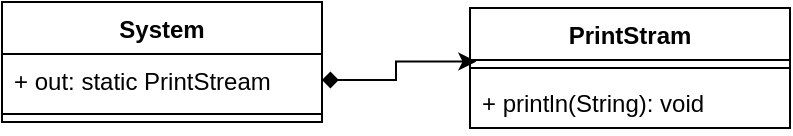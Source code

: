 <mxfile version="13.4.5" type="device"><diagram id="WqeElaEgl5V3_7Ud3Ash" name="Page-1"><mxGraphModel dx="1024" dy="592" grid="1" gridSize="10" guides="1" tooltips="1" connect="1" arrows="1" fold="1" page="1" pageScale="1" pageWidth="827" pageHeight="1169" math="0" shadow="0"><root><mxCell id="0"/><mxCell id="1" parent="0"/><mxCell id="18pM9L9nGTLOMCeUFf05-4" style="edgeStyle=orthogonalEdgeStyle;rounded=0;orthogonalLoop=1;jettySize=auto;html=1;exitX=1;exitY=0.5;exitDx=0;exitDy=0;entryX=0.02;entryY=-0.277;entryDx=0;entryDy=0;entryPerimeter=0;startArrow=diamond;startFill=1;" edge="1" parent="1" source="18pM9L9nGTLOMCeUFf05-6" target="18pM9L9nGTLOMCeUFf05-3"><mxGeometry relative="1" as="geometry"/></mxCell><mxCell id="18pM9L9nGTLOMCeUFf05-1" value="PrintStram" style="swimlane;fontStyle=1;align=center;verticalAlign=top;childLayout=stackLayout;horizontal=1;startSize=26;horizontalStack=0;resizeParent=1;resizeParentMax=0;resizeLast=0;collapsible=1;marginBottom=0;" vertex="1" parent="1"><mxGeometry x="451" y="733" width="160" height="60" as="geometry"/></mxCell><mxCell id="18pM9L9nGTLOMCeUFf05-2" value="" style="line;strokeWidth=1;fillColor=none;align=left;verticalAlign=middle;spacingTop=-1;spacingLeft=3;spacingRight=3;rotatable=0;labelPosition=right;points=[];portConstraint=eastwest;" vertex="1" parent="18pM9L9nGTLOMCeUFf05-1"><mxGeometry y="26" width="160" height="8" as="geometry"/></mxCell><mxCell id="18pM9L9nGTLOMCeUFf05-3" value="+ println(String): void" style="text;strokeColor=none;fillColor=none;align=left;verticalAlign=top;spacingLeft=4;spacingRight=4;overflow=hidden;rotatable=0;points=[[0,0.5],[1,0.5]];portConstraint=eastwest;" vertex="1" parent="18pM9L9nGTLOMCeUFf05-1"><mxGeometry y="34" width="160" height="26" as="geometry"/></mxCell><mxCell id="18pM9L9nGTLOMCeUFf05-5" value="System" style="swimlane;fontStyle=1;align=center;verticalAlign=top;childLayout=stackLayout;horizontal=1;startSize=26;horizontalStack=0;resizeParent=1;resizeParentMax=0;resizeLast=0;collapsible=1;marginBottom=0;" vertex="1" parent="1"><mxGeometry x="217" y="730" width="160" height="60" as="geometry"/></mxCell><mxCell id="18pM9L9nGTLOMCeUFf05-6" value="+ out: static PrintStream" style="text;strokeColor=none;fillColor=none;align=left;verticalAlign=top;spacingLeft=4;spacingRight=4;overflow=hidden;rotatable=0;points=[[0,0.5],[1,0.5]];portConstraint=eastwest;" vertex="1" parent="18pM9L9nGTLOMCeUFf05-5"><mxGeometry y="26" width="160" height="26" as="geometry"/></mxCell><mxCell id="18pM9L9nGTLOMCeUFf05-7" value="" style="line;strokeWidth=1;fillColor=none;align=left;verticalAlign=middle;spacingTop=-1;spacingLeft=3;spacingRight=3;rotatable=0;labelPosition=right;points=[];portConstraint=eastwest;" vertex="1" parent="18pM9L9nGTLOMCeUFf05-5"><mxGeometry y="52" width="160" height="8" as="geometry"/></mxCell></root></mxGraphModel></diagram></mxfile>